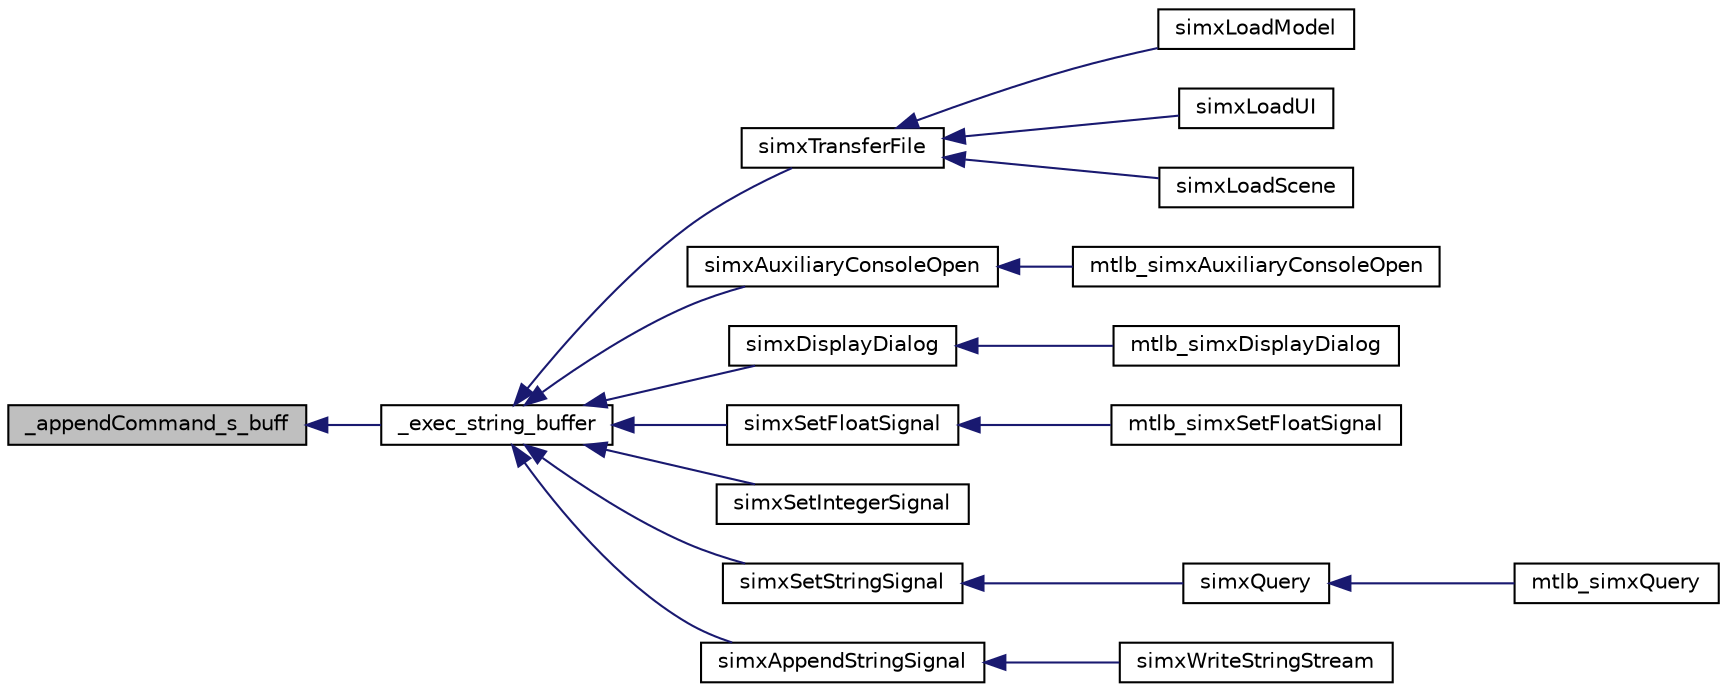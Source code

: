 digraph "_appendCommand_s_buff"
{
  edge [fontname="Helvetica",fontsize="10",labelfontname="Helvetica",labelfontsize="10"];
  node [fontname="Helvetica",fontsize="10",shape=record];
  rankdir="LR";
  Node1 [label="_appendCommand_s_buff",height=0.2,width=0.4,color="black", fillcolor="grey75", style="filled" fontcolor="black"];
  Node1 -> Node2 [dir="back",color="midnightblue",fontsize="10",style="solid",fontname="Helvetica"];
  Node2 [label="_exec_string_buffer",height=0.2,width=0.4,color="black", fillcolor="white", style="filled",URL="$ext_api_8c.html#adb74c31832d3e7bb70c0df25a2f724f5"];
  Node2 -> Node3 [dir="back",color="midnightblue",fontsize="10",style="solid",fontname="Helvetica"];
  Node3 [label="simxTransferFile",height=0.2,width=0.4,color="black", fillcolor="white", style="filled",URL="$ext_api_8h.html#ab3b832d46c5823b6928d5d007778c1ab"];
  Node3 -> Node4 [dir="back",color="midnightblue",fontsize="10",style="solid",fontname="Helvetica"];
  Node4 [label="simxLoadModel",height=0.2,width=0.4,color="black", fillcolor="white", style="filled",URL="$ext_api_8h.html#aba004fe8c4230080573cf6a84609cc4c"];
  Node3 -> Node5 [dir="back",color="midnightblue",fontsize="10",style="solid",fontname="Helvetica"];
  Node5 [label="simxLoadUI",height=0.2,width=0.4,color="black", fillcolor="white", style="filled",URL="$ext_api_8h.html#a0c14eaf2751f64cb99cc09ca40f690d1"];
  Node3 -> Node6 [dir="back",color="midnightblue",fontsize="10",style="solid",fontname="Helvetica"];
  Node6 [label="simxLoadScene",height=0.2,width=0.4,color="black", fillcolor="white", style="filled",URL="$ext_api_8h.html#a334778d7372013cf32278c35cfb1e401"];
  Node2 -> Node7 [dir="back",color="midnightblue",fontsize="10",style="solid",fontname="Helvetica"];
  Node7 [label="simxAuxiliaryConsoleOpen",height=0.2,width=0.4,color="black", fillcolor="white", style="filled",URL="$ext_api_8h.html#aedd27168f1c3e951070ae1fb938d0bcb"];
  Node7 -> Node8 [dir="back",color="midnightblue",fontsize="10",style="solid",fontname="Helvetica"];
  Node8 [label="mtlb_simxAuxiliaryConsoleOpen",height=0.2,width=0.4,color="black", fillcolor="white", style="filled",URL="$ext_api_8h.html#a01d3c0df027a1d935df893e730127467"];
  Node2 -> Node9 [dir="back",color="midnightblue",fontsize="10",style="solid",fontname="Helvetica"];
  Node9 [label="simxDisplayDialog",height=0.2,width=0.4,color="black", fillcolor="white", style="filled",URL="$ext_api_8h.html#aaeebfc862cb0bde3bdd5c3407b60f460"];
  Node9 -> Node10 [dir="back",color="midnightblue",fontsize="10",style="solid",fontname="Helvetica"];
  Node10 [label="mtlb_simxDisplayDialog",height=0.2,width=0.4,color="black", fillcolor="white", style="filled",URL="$ext_api_8h.html#a32ebd4a4c8547cac5c6d9ea77f3fc5e8"];
  Node2 -> Node11 [dir="back",color="midnightblue",fontsize="10",style="solid",fontname="Helvetica"];
  Node11 [label="simxSetFloatSignal",height=0.2,width=0.4,color="black", fillcolor="white", style="filled",URL="$ext_api_8h.html#a6674046ce12e475e1c5da4f5c3d65961"];
  Node11 -> Node12 [dir="back",color="midnightblue",fontsize="10",style="solid",fontname="Helvetica"];
  Node12 [label="mtlb_simxSetFloatSignal",height=0.2,width=0.4,color="black", fillcolor="white", style="filled",URL="$ext_api_8h.html#a06df74ea1c757a7082a5e1adbd028e4a"];
  Node2 -> Node13 [dir="back",color="midnightblue",fontsize="10",style="solid",fontname="Helvetica"];
  Node13 [label="simxSetIntegerSignal",height=0.2,width=0.4,color="black", fillcolor="white", style="filled",URL="$ext_api_8h.html#a71107ed12aae713652dce57f6b6d366e"];
  Node2 -> Node14 [dir="back",color="midnightblue",fontsize="10",style="solid",fontname="Helvetica"];
  Node14 [label="simxSetStringSignal",height=0.2,width=0.4,color="black", fillcolor="white", style="filled",URL="$ext_api_8h.html#a2aa65d78032679a075752b922610dbec"];
  Node14 -> Node15 [dir="back",color="midnightblue",fontsize="10",style="solid",fontname="Helvetica"];
  Node15 [label="simxQuery",height=0.2,width=0.4,color="black", fillcolor="white", style="filled",URL="$ext_api_8h.html#a433f3a57228fb5b0416746febcbceca0"];
  Node15 -> Node16 [dir="back",color="midnightblue",fontsize="10",style="solid",fontname="Helvetica"];
  Node16 [label="mtlb_simxQuery",height=0.2,width=0.4,color="black", fillcolor="white", style="filled",URL="$ext_api_8h.html#accaba236d303073e172c5f2d41e66f4e"];
  Node2 -> Node17 [dir="back",color="midnightblue",fontsize="10",style="solid",fontname="Helvetica"];
  Node17 [label="simxAppendStringSignal",height=0.2,width=0.4,color="black", fillcolor="white", style="filled",URL="$ext_api_8h.html#a123b7e3405b48d9a0ccf797064b3accd"];
  Node17 -> Node18 [dir="back",color="midnightblue",fontsize="10",style="solid",fontname="Helvetica"];
  Node18 [label="simxWriteStringStream",height=0.2,width=0.4,color="black", fillcolor="white", style="filled",URL="$ext_api_8h.html#a1b9c1eda4379002c3315097533ce473f"];
}
